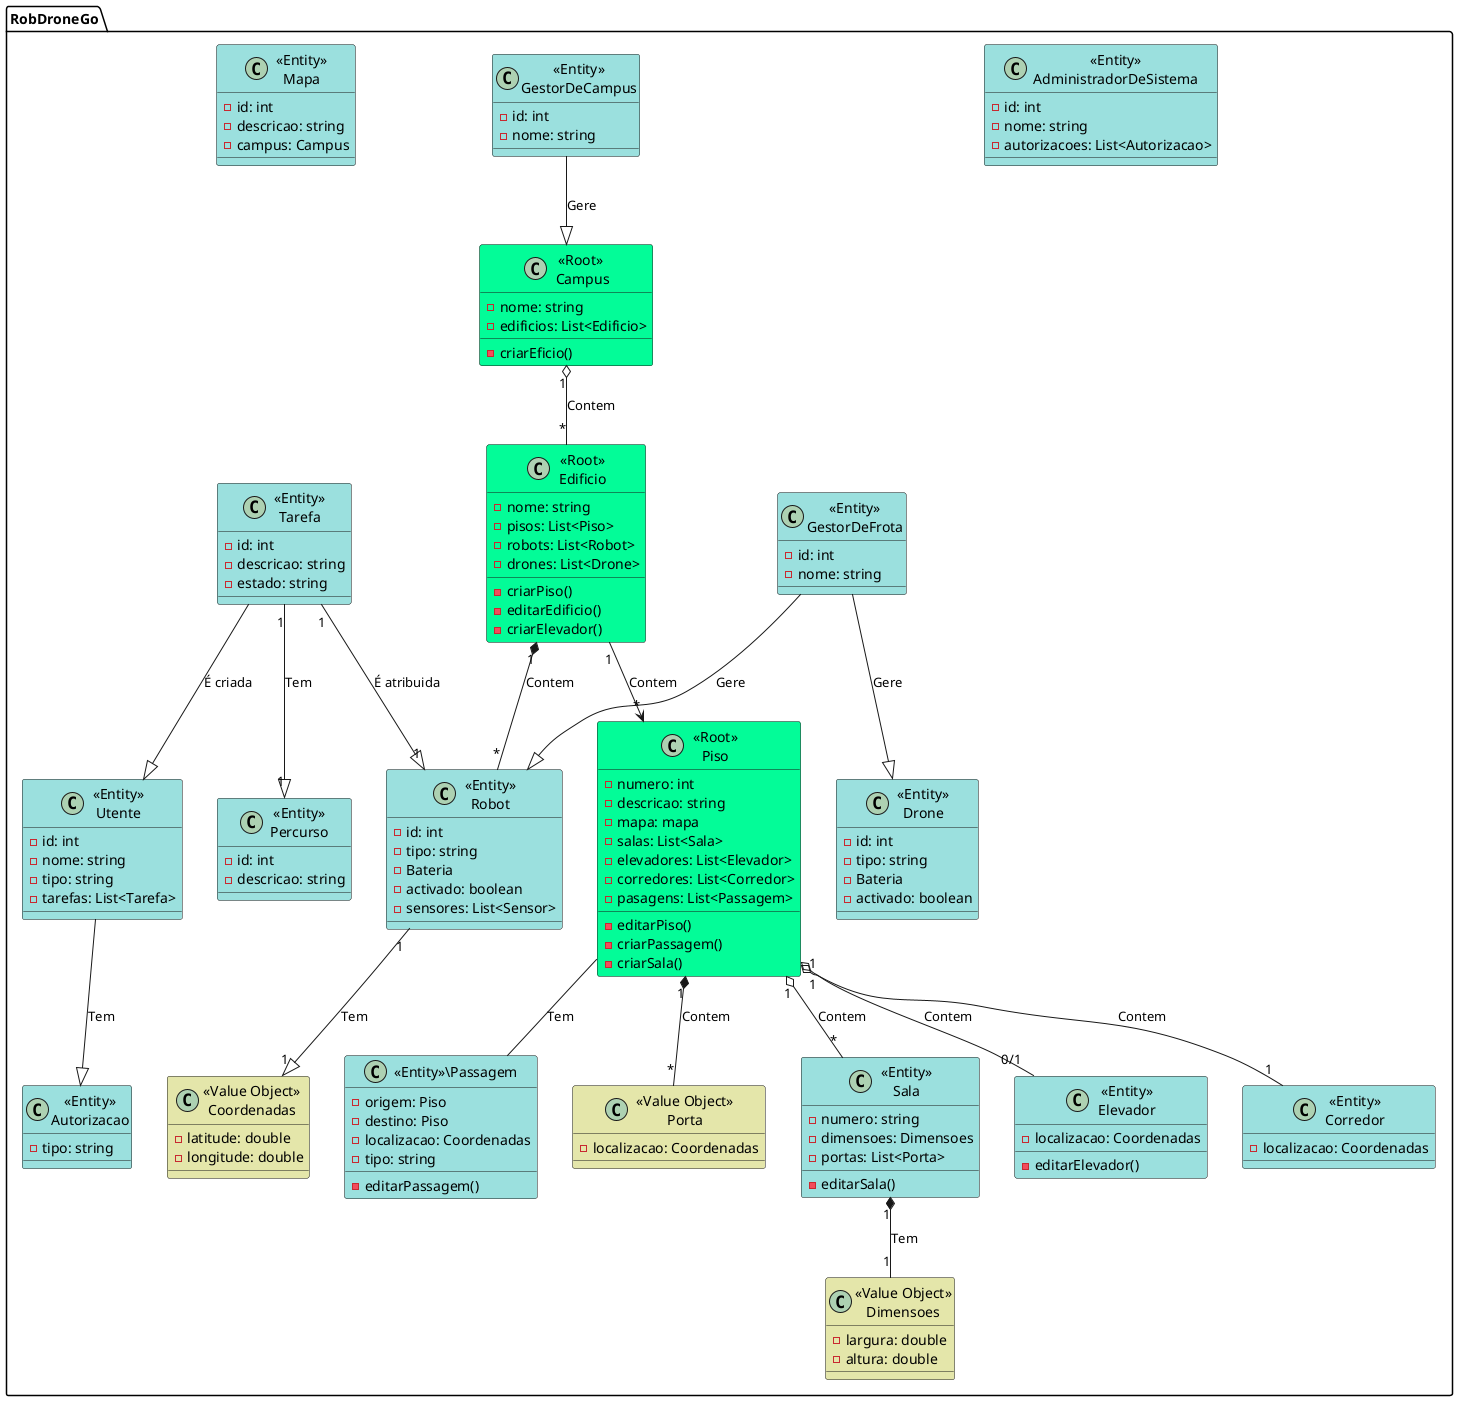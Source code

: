 @startuml RobDroneGo


package "RobDroneGo" {
  class "<<Root>> \nCampus" as Campus #03fc98{
    - nome: string
    - edificios: List<Edificio>
    - criarEficio()
  }

  class "<<Root>>\nEdificio" as Edificio #03fc98{
    - nome: string
    - pisos: List<Piso>
    - robots: List<Robot>
    - drones: List<Drone>
    - criarPiso()
    - editarEdificio()
    - criarElevador()
  }

  class "<<Root>>\nPiso" as Piso #03fc98{
    - numero: int
    - descricao: string
    - mapa: mapa
    - salas: List<Sala>
    - elevadores: List<Elevador>
    - corredores: List<Corredor>
    - pasagens: List<Passagem>
    - editarPiso()
    - criarPassagem()
    - criarSala()
  }

  class "<<Entity>>\nSala" as Sala #9be0de{
    - numero: string
    - dimensoes: Dimensoes
    - portas: List<Porta>
    - editarSala()
  }

  class "<<Entity>>\nElevador" as Elevador #9be0de{
    - localizacao: Coordenadas
    - editarElevador()
  }

  class "<<Entity>>\nCorredor" as Corredor #9be0de{
    - localizacao: Coordenadas
  }

  class "<<Entity>>\nRobot" as Robot #9be0de{
    - id: int
    - tipo: string
    - Bateria
    - activado: boolean
    - sensores: List<Sensor>
  }

  class "<<Entity>>\nDrone" as Drone #9be0de{
    - id: int
    - tipo: string
    - Bateria
    - activado: boolean
  }

  class "<<Entity>>\nUtente" as Utente #9be0de{
    - id: int
    - nome: string
    - tipo: string
    - tarefas: List<Tarefa>
  }

  class "<<Entity>>\nAdministradorDeSistema" as AdministradorDeSistema #9be0de{
    - id: int
    - nome: string
    - autorizacoes: List<Autorizacao>
  }

  class "<<Entity>>\nGestorDeFrota" as GestorDeFrota #9be0de{
    - id: int
    - nome: string
  }

  class "<<Entity>>\nGestorDeCampus" as GestorDeCampus #9be0de{
    - id: int
    - nome: string
  }

  class "<<Entity>>\nTarefa" as Tarefa #9be0de{
    - id: int
    - descricao: string
    - estado: string
  }

  class "<<Entity>>\nPercurso" as Percurso #9be0de{
    - id: int
    - descricao: string
  }

  class "<<Entity>>\nMapa" as Mapa #9be0de{
    - id: int
    - descricao: string
    - campus: Campus
  }

  class "<<Entity>>\nAutorizacao" as Autorizacao #9be0de{
    - tipo: string
  }

  class "<<Entity>>\Passagem" as Passagem #9be0de{
    - origem: Piso
    - destino: Piso
    - localizacao: Coordenadas
    - tipo: string
    - editarPassagem()
  }

  class "<<Value Object>>\nCoordenadas" as Coordenadas #e4e6aa{
    - latitude: double
    - longitude: double
  }

  class "<<Value Object>>\nDimensoes" as Dimensoes #e4e6aa{
    - largura: double
    - altura: double
  }

  class "<<Value Object>>\nPorta" as Porta #e4e6aa{
    - localizacao: Coordenadas
  }


  
  Campus "1" o-- "*" Edificio : Contem
  Edificio "1" --> "*" Piso : Contem
  Piso "1" o-- "*" Sala : Contem
  Piso "1" o-- "0/1" Elevador : Contem
  Piso "1" o-- "1" Corredor : Contem
  Piso "1" *-- "*" Porta : Contem
  Edificio "1" *-- "*" Robot : Contem
  Utente --|> Autorizacao : Tem
  GestorDeFrota --|> Robot : Gere
  GestorDeFrota --|> Drone : Gere
  GestorDeCampus --|> Campus :Gere
  Tarefa --|> Utente : É criada
  Tarefa "1"--|> "1"Robot : É atribuida
  Tarefa "1"--|> "1"Percurso : Tem
  Robot "1" --|> "1" Coordenadas : Tem
  Sala "1" *-- "1"Dimensoes : Tem
  Piso -- Passagem : Tem
}

@enduml
